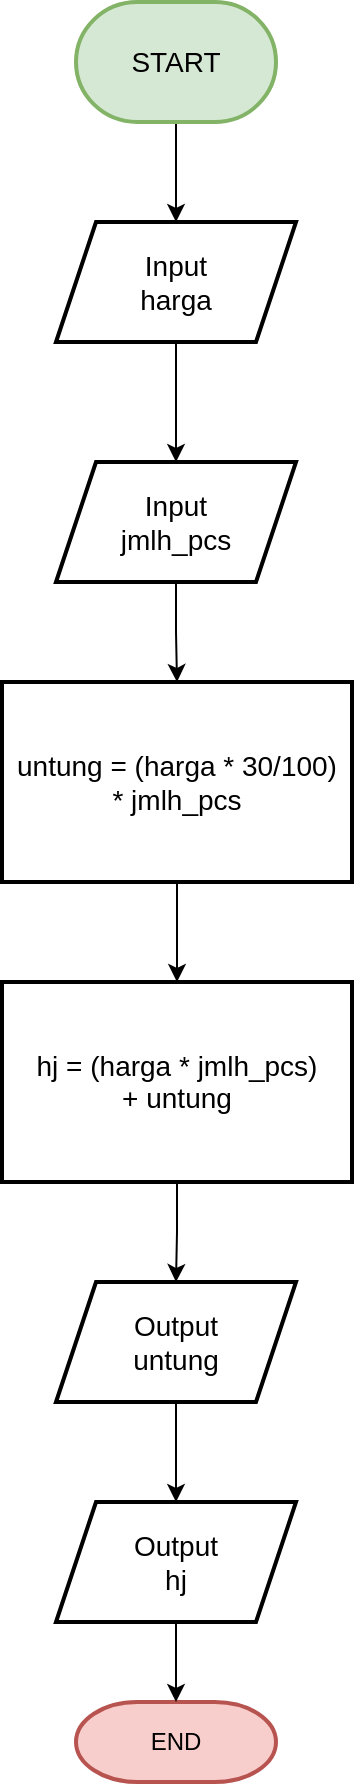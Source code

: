 <mxfile version="13.7.4" type="device"><diagram id="DgtfOiTqKnz-YW4sBe9k" name="Page-1"><mxGraphModel dx="1108" dy="482" grid="1" gridSize="10" guides="1" tooltips="1" connect="1" arrows="1" fold="1" page="1" pageScale="1" pageWidth="850" pageHeight="1100" math="0" shadow="0"><root><mxCell id="0"/><mxCell id="1" parent="0"/><mxCell id="AXfKN5DAzDFqgN6jlLib-3" value="" style="edgeStyle=orthogonalEdgeStyle;rounded=0;orthogonalLoop=1;jettySize=auto;html=1;" parent="1" source="AXfKN5DAzDFqgN6jlLib-1" target="AXfKN5DAzDFqgN6jlLib-2" edge="1"><mxGeometry relative="1" as="geometry"/></mxCell><mxCell id="AXfKN5DAzDFqgN6jlLib-1" value="&lt;font style=&quot;font-size: 14px&quot;&gt;START&lt;/font&gt;" style="strokeWidth=2;html=1;shape=mxgraph.flowchart.terminator;whiteSpace=wrap;fillColor=#d5e8d4;strokeColor=#82b366;" parent="1" vertex="1"><mxGeometry x="375" y="90" width="100" height="60" as="geometry"/></mxCell><mxCell id="AXfKN5DAzDFqgN6jlLib-5" value="" style="edgeStyle=orthogonalEdgeStyle;rounded=0;orthogonalLoop=1;jettySize=auto;html=1;" parent="1" source="AXfKN5DAzDFqgN6jlLib-2" target="AXfKN5DAzDFqgN6jlLib-4" edge="1"><mxGeometry relative="1" as="geometry"/></mxCell><mxCell id="AXfKN5DAzDFqgN6jlLib-2" value="&lt;font style=&quot;font-size: 14px&quot;&gt;Input&lt;br&gt;harga&lt;/font&gt;" style="shape=parallelogram;perimeter=parallelogramPerimeter;whiteSpace=wrap;html=1;fixedSize=1;strokeWidth=2;" parent="1" vertex="1"><mxGeometry x="365" y="200" width="120" height="60" as="geometry"/></mxCell><mxCell id="AXfKN5DAzDFqgN6jlLib-7" value="" style="edgeStyle=orthogonalEdgeStyle;rounded=0;orthogonalLoop=1;jettySize=auto;html=1;" parent="1" source="AXfKN5DAzDFqgN6jlLib-4" target="AXfKN5DAzDFqgN6jlLib-6" edge="1"><mxGeometry relative="1" as="geometry"/></mxCell><mxCell id="AXfKN5DAzDFqgN6jlLib-4" value="&lt;font style=&quot;font-size: 14px&quot;&gt;Input&lt;br&gt;jmlh_pcs&lt;/font&gt;" style="shape=parallelogram;perimeter=parallelogramPerimeter;whiteSpace=wrap;html=1;fixedSize=1;strokeWidth=2;" parent="1" vertex="1"><mxGeometry x="365" y="320" width="120" height="60" as="geometry"/></mxCell><mxCell id="Y0mBqXnoXc2dYP1jgZZg-2" value="" style="edgeStyle=orthogonalEdgeStyle;rounded=0;orthogonalLoop=1;jettySize=auto;html=1;" edge="1" parent="1" source="AXfKN5DAzDFqgN6jlLib-6" target="Y0mBqXnoXc2dYP1jgZZg-1"><mxGeometry relative="1" as="geometry"/></mxCell><mxCell id="AXfKN5DAzDFqgN6jlLib-6" value="&lt;font style=&quot;font-size: 14px&quot;&gt;untung = (harga * 30/100) &lt;br&gt;* jmlh_pcs&lt;/font&gt;" style="whiteSpace=wrap;html=1;strokeWidth=2;" parent="1" vertex="1"><mxGeometry x="338" y="430" width="175" height="100" as="geometry"/></mxCell><mxCell id="Y0mBqXnoXc2dYP1jgZZg-6" value="" style="edgeStyle=orthogonalEdgeStyle;rounded=0;orthogonalLoop=1;jettySize=auto;html=1;" edge="1" parent="1" source="AXfKN5DAzDFqgN6jlLib-8" target="Y0mBqXnoXc2dYP1jgZZg-5"><mxGeometry relative="1" as="geometry"/></mxCell><mxCell id="AXfKN5DAzDFqgN6jlLib-8" value="&lt;font style=&quot;font-size: 14px&quot;&gt;Output&lt;br&gt;untung&lt;/font&gt;" style="shape=parallelogram;perimeter=parallelogramPerimeter;whiteSpace=wrap;html=1;fixedSize=1;strokeWidth=2;" parent="1" vertex="1"><mxGeometry x="365" y="730" width="120" height="60" as="geometry"/></mxCell><mxCell id="AXfKN5DAzDFqgN6jlLib-10" value="END" style="strokeWidth=2;html=1;shape=mxgraph.flowchart.terminator;whiteSpace=wrap;fillColor=#f8cecc;strokeColor=#b85450;" parent="1" vertex="1"><mxGeometry x="375" y="940" width="100" height="40" as="geometry"/></mxCell><mxCell id="Y0mBqXnoXc2dYP1jgZZg-3" value="" style="edgeStyle=orthogonalEdgeStyle;rounded=0;orthogonalLoop=1;jettySize=auto;html=1;" edge="1" parent="1" source="Y0mBqXnoXc2dYP1jgZZg-1" target="AXfKN5DAzDFqgN6jlLib-8"><mxGeometry relative="1" as="geometry"/></mxCell><mxCell id="Y0mBqXnoXc2dYP1jgZZg-1" value="&lt;span lang=&quot;EN-US&quot; style=&quot;font-size: 10.5pt ; line-height: 107% ; font-family: &amp;#34;arial&amp;#34; , sans-serif&quot;&gt;hj&amp;nbsp;= (harga * jmlh_pcs) &lt;br&gt;+ untung&lt;/span&gt;" style="whiteSpace=wrap;html=1;strokeWidth=2;" vertex="1" parent="1"><mxGeometry x="338" y="580" width="175" height="100" as="geometry"/></mxCell><mxCell id="Y0mBqXnoXc2dYP1jgZZg-7" value="" style="edgeStyle=orthogonalEdgeStyle;rounded=0;orthogonalLoop=1;jettySize=auto;html=1;" edge="1" parent="1" source="Y0mBqXnoXc2dYP1jgZZg-5" target="AXfKN5DAzDFqgN6jlLib-10"><mxGeometry relative="1" as="geometry"/></mxCell><mxCell id="Y0mBqXnoXc2dYP1jgZZg-5" value="&lt;font style=&quot;font-size: 14px&quot;&gt;Output&lt;br&gt;hj&lt;br&gt;&lt;/font&gt;" style="shape=parallelogram;perimeter=parallelogramPerimeter;whiteSpace=wrap;html=1;fixedSize=1;strokeWidth=2;" vertex="1" parent="1"><mxGeometry x="365" y="840" width="120" height="60" as="geometry"/></mxCell></root></mxGraphModel></diagram></mxfile>
